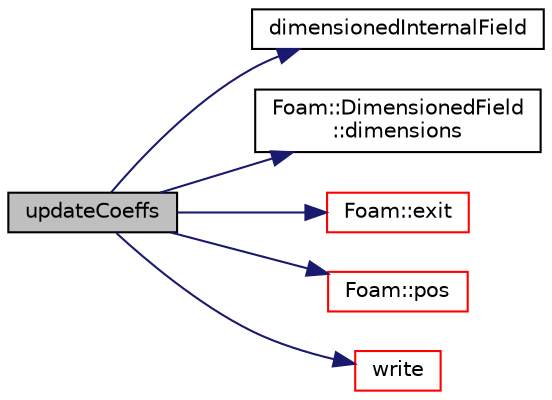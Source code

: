 digraph "updateCoeffs"
{
  bgcolor="transparent";
  edge [fontname="Helvetica",fontsize="10",labelfontname="Helvetica",labelfontsize="10"];
  node [fontname="Helvetica",fontsize="10",shape=record];
  rankdir="LR";
  Node1 [label="updateCoeffs",height=0.2,width=0.4,color="black", fillcolor="grey75", style="filled", fontcolor="black"];
  Node1 -> Node2 [color="midnightblue",fontsize="10",style="solid",fontname="Helvetica"];
  Node2 [label="dimensionedInternalField",height=0.2,width=0.4,color="black",URL="$a03124.html#a942cd19121a46cdc649099eb27c74b18"];
  Node1 -> Node3 [color="midnightblue",fontsize="10",style="solid",fontname="Helvetica"];
  Node3 [label="Foam::DimensionedField\l::dimensions",height=0.2,width=0.4,color="black",URL="$a00532.html#a6098093e7de06370342a85cfae8b31f5",tooltip="Return dimensions. "];
  Node1 -> Node4 [color="midnightblue",fontsize="10",style="solid",fontname="Helvetica"];
  Node4 [label="Foam::exit",height=0.2,width=0.4,color="red",URL="$a10733.html#a06ca7250d8e89caf05243ec094843642"];
  Node1 -> Node5 [color="midnightblue",fontsize="10",style="solid",fontname="Helvetica"];
  Node5 [label="Foam::pos",height=0.2,width=0.4,color="red",URL="$a10733.html#a09a190b59f3d01b258bca0fa964a6212"];
  Node1 -> Node6 [color="midnightblue",fontsize="10",style="solid",fontname="Helvetica"];
  Node6 [label="write",height=0.2,width=0.4,color="red",URL="$a01955.html#a0941061ad5a26be83b4107d05750ace6",tooltip="Write. "];
}

